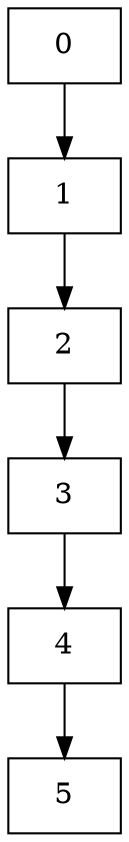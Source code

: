 digraph G {
  0 [shape=box, ];
  1 [shape=box, ];
  2 [shape=box, ];
  3 [shape=box, ];
  4 [shape=box, ];
  5 [shape=box, ];
  
  
  0 -> 1;
  1 -> 2;
  2 -> 3;
  3 -> 4;
  4 -> 5;
  
  }